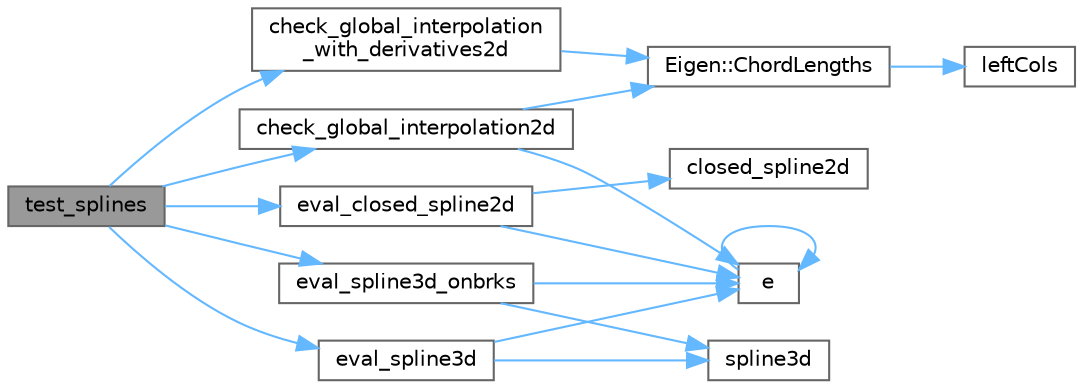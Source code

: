 digraph "test_splines"
{
 // LATEX_PDF_SIZE
  bgcolor="transparent";
  edge [fontname=Helvetica,fontsize=10,labelfontname=Helvetica,labelfontsize=10];
  node [fontname=Helvetica,fontsize=10,shape=box,height=0.2,width=0.4];
  rankdir="LR";
  Node1 [id="Node000001",label="test_splines",height=0.2,width=0.4,color="gray40", fillcolor="grey60", style="filled", fontcolor="black",tooltip=" "];
  Node1 -> Node2 [id="edge17_Node000001_Node000002",color="steelblue1",style="solid",tooltip=" "];
  Node2 [id="Node000002",label="check_global_interpolation2d",height=0.2,width=0.4,color="grey40", fillcolor="white", style="filled",URL="$splines_8cpp.html#a77f0fc9d98ed14abf8a32e543f74e152",tooltip=" "];
  Node2 -> Node3 [id="edge18_Node000002_Node000003",color="steelblue1",style="solid",tooltip=" "];
  Node3 [id="Node000003",label="Eigen::ChordLengths",height=0.2,width=0.4,color="grey40", fillcolor="white", style="filled",URL="$group___splines___module.html#ga1b4cbde5d98411405871accf877552d2",tooltip="Computes chord length parameters which are required for spline interpolation."];
  Node3 -> Node4 [id="edge19_Node000003_Node000004",color="steelblue1",style="solid",tooltip=" "];
  Node4 [id="Node000004",label="leftCols",height=0.2,width=0.4,color="grey40", fillcolor="white", style="filled",URL="$_block_methods_8h.html#a7de059ca182a0ea76a1372c1d61aeeee",tooltip="This is the const version of leftCols(Index)."];
  Node2 -> Node5 [id="edge20_Node000002_Node000005",color="steelblue1",style="solid",tooltip=" "];
  Node5 [id="Node000005",label="e",height=0.2,width=0.4,color="grey40", fillcolor="white", style="filled",URL="$_cwise__array__power__array_8cpp.html#a9cb86ff854760bf91a154f2724a9101d",tooltip=" "];
  Node5 -> Node5 [id="edge21_Node000005_Node000005",color="steelblue1",style="solid",tooltip=" "];
  Node1 -> Node6 [id="edge22_Node000001_Node000006",color="steelblue1",style="solid",tooltip=" "];
  Node6 [id="Node000006",label="check_global_interpolation\l_with_derivatives2d",height=0.2,width=0.4,color="grey40", fillcolor="white", style="filled",URL="$splines_8cpp.html#a6cf977c6acde0519c1f7f5e7f428d0aa",tooltip=" "];
  Node6 -> Node3 [id="edge23_Node000006_Node000003",color="steelblue1",style="solid",tooltip=" "];
  Node1 -> Node7 [id="edge24_Node000001_Node000007",color="steelblue1",style="solid",tooltip=" "];
  Node7 [id="Node000007",label="eval_closed_spline2d",height=0.2,width=0.4,color="grey40", fillcolor="white", style="filled",URL="$splines_8cpp.html#a0a4b6b0dbc4279a75342800becbcc7f7",tooltip=" "];
  Node7 -> Node8 [id="edge25_Node000007_Node000008",color="steelblue1",style="solid",tooltip=" "];
  Node8 [id="Node000008",label="closed_spline2d",height=0.2,width=0.4,color="grey40", fillcolor="white", style="filled",URL="$splines_8cpp.html#a88cbef483e65c1245e7fa9edd4b5c794",tooltip=" "];
  Node7 -> Node5 [id="edge26_Node000007_Node000005",color="steelblue1",style="solid",tooltip=" "];
  Node1 -> Node9 [id="edge27_Node000001_Node000009",color="steelblue1",style="solid",tooltip=" "];
  Node9 [id="Node000009",label="eval_spline3d",height=0.2,width=0.4,color="grey40", fillcolor="white", style="filled",URL="$splines_8cpp.html#abf4f97135eec8460579ea43dfc7dc199",tooltip=" "];
  Node9 -> Node5 [id="edge28_Node000009_Node000005",color="steelblue1",style="solid",tooltip=" "];
  Node9 -> Node10 [id="edge29_Node000009_Node000010",color="steelblue1",style="solid",tooltip=" "];
  Node10 [id="Node000010",label="spline3d",height=0.2,width=0.4,color="grey40", fillcolor="white", style="filled",URL="$splines_8cpp.html#a7604decd9e4f66e8d163a7c09a4fca53",tooltip=" "];
  Node1 -> Node11 [id="edge30_Node000001_Node000011",color="steelblue1",style="solid",tooltip=" "];
  Node11 [id="Node000011",label="eval_spline3d_onbrks",height=0.2,width=0.4,color="grey40", fillcolor="white", style="filled",URL="$splines_8cpp.html#a64a1a305f8293c46d0acfdd57c558794",tooltip=" "];
  Node11 -> Node5 [id="edge31_Node000011_Node000005",color="steelblue1",style="solid",tooltip=" "];
  Node11 -> Node10 [id="edge32_Node000011_Node000010",color="steelblue1",style="solid",tooltip=" "];
}
